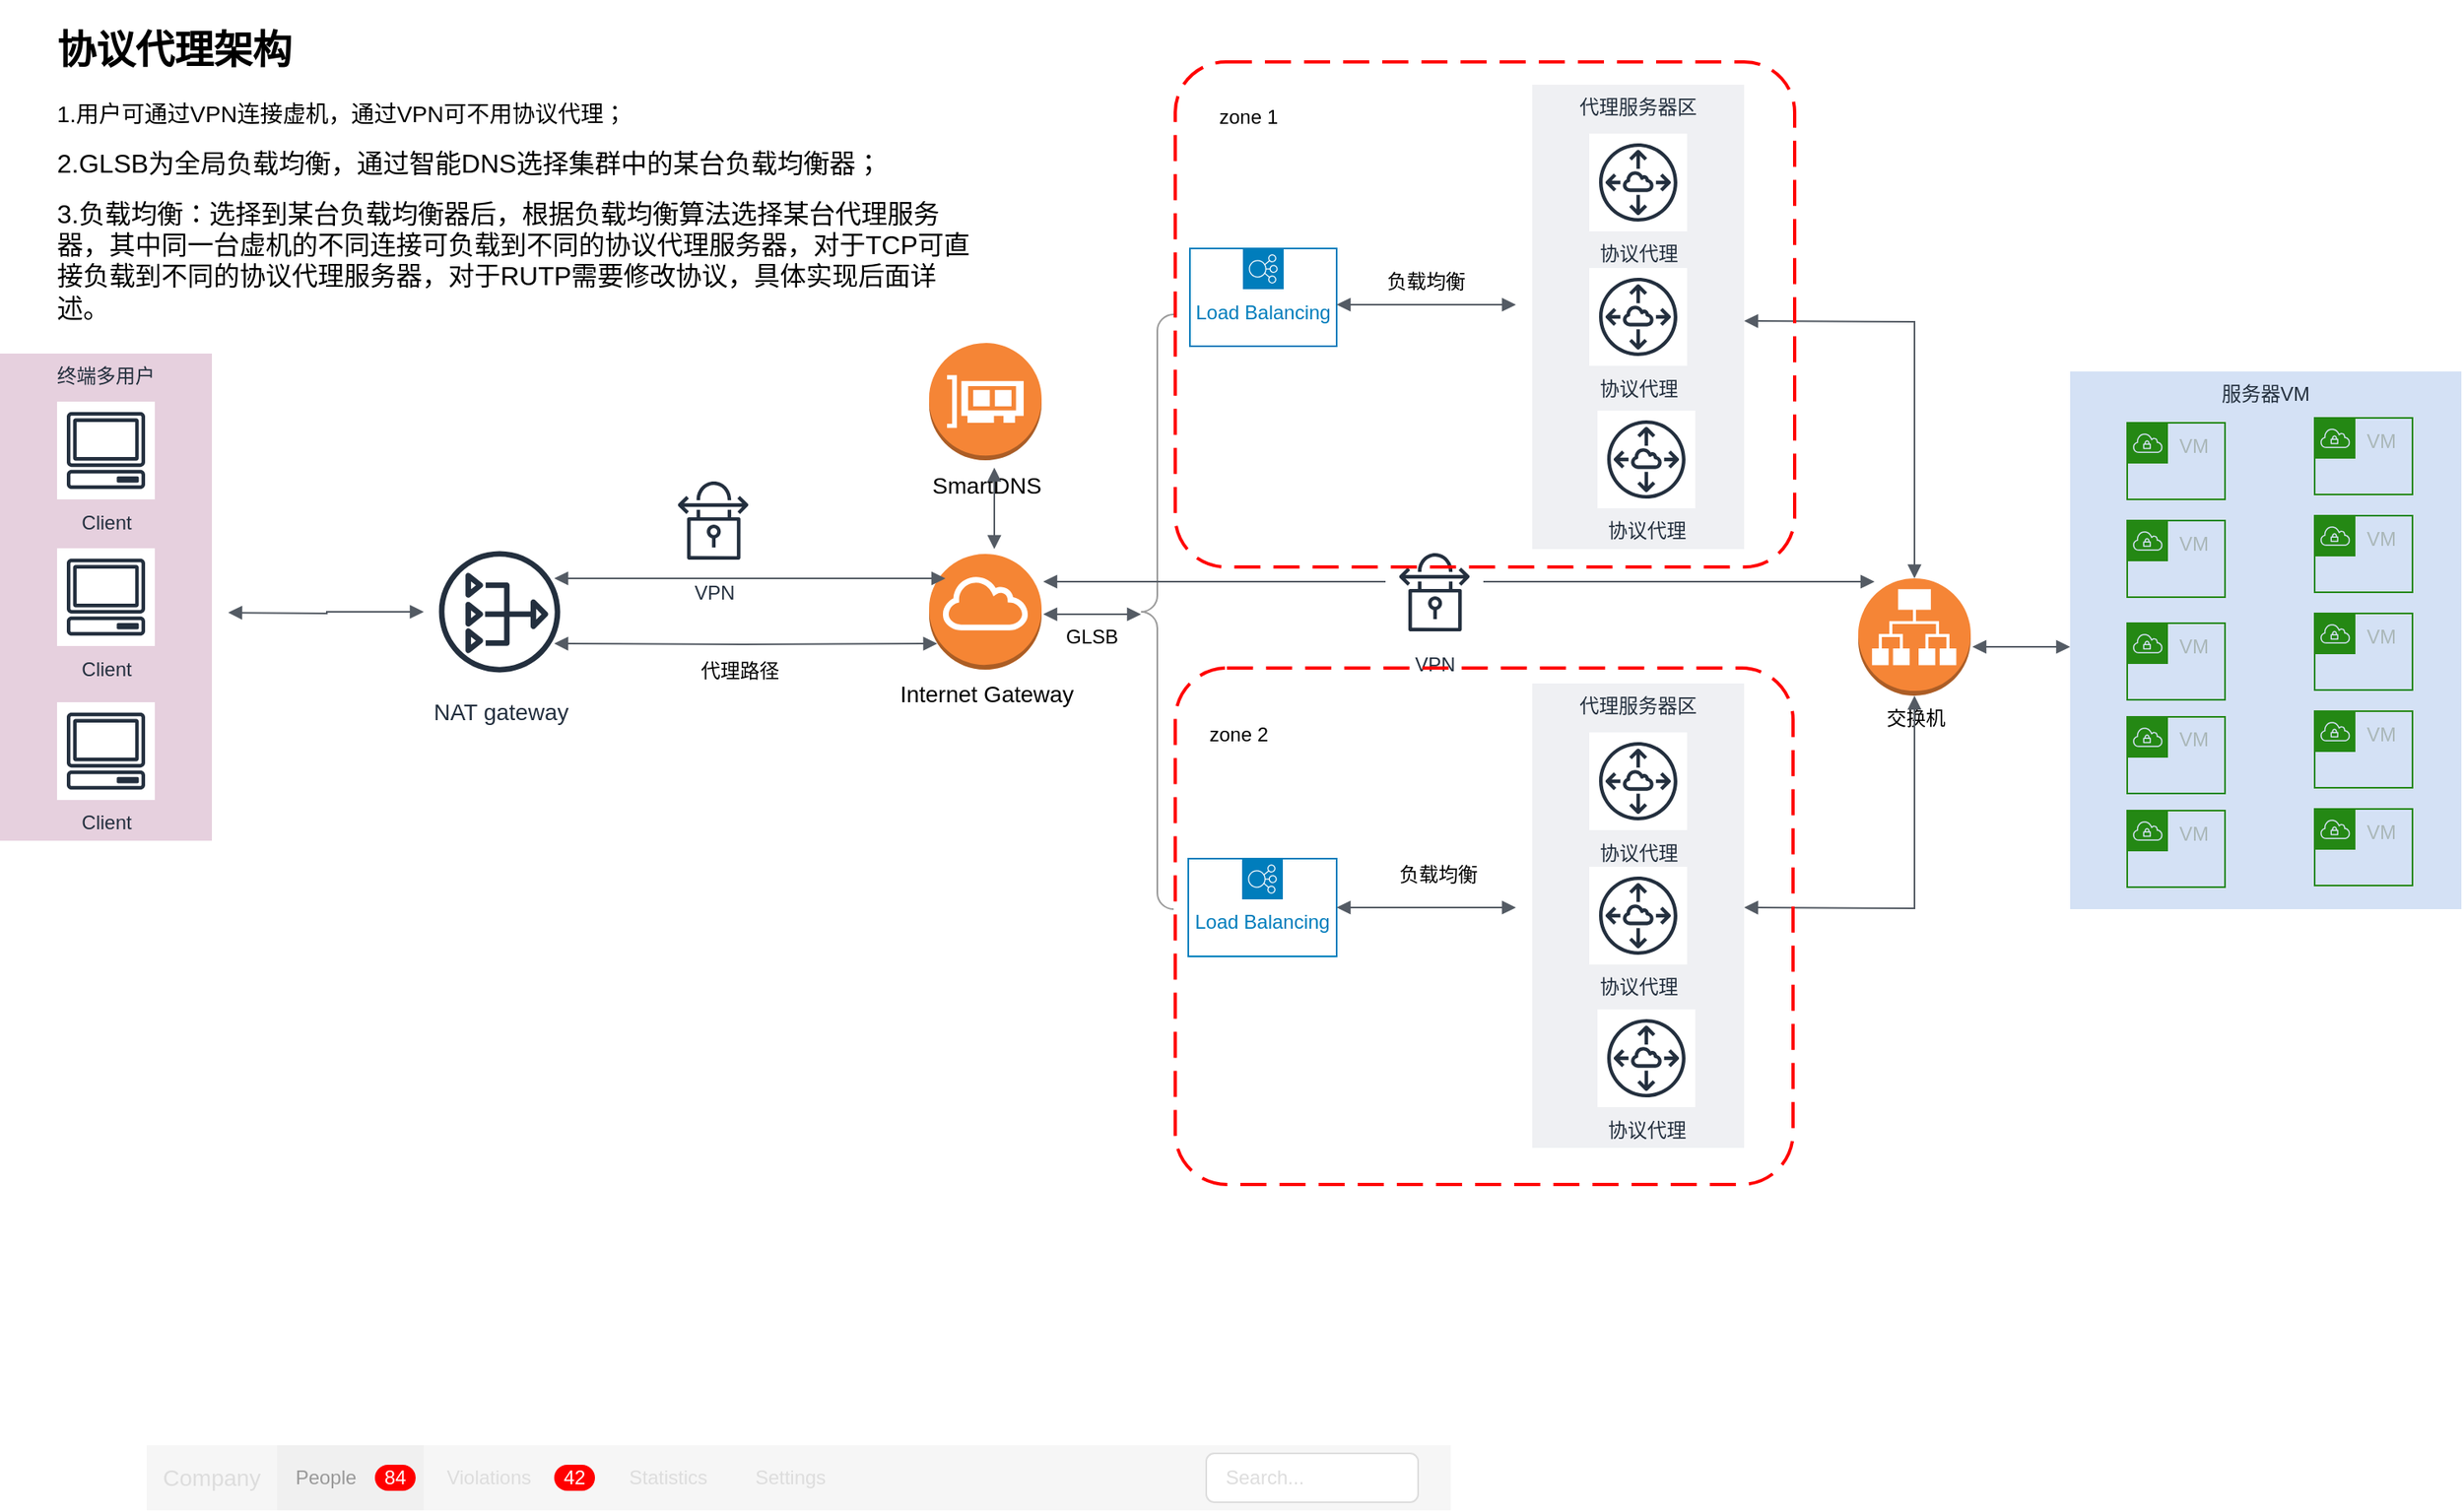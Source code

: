 <mxfile version="10.8.0" type="github"><diagram id="v2xah0UKLATBoCqVRAV9" name="Page-1"><mxGraphModel dx="2749" dy="900" grid="0" gridSize="10" guides="1" tooltips="1" connect="1" arrows="1" fold="1" page="1" pageScale="1" pageWidth="827" pageHeight="1169" math="0" shadow="0"><root><mxCell id="0"/><mxCell id="1" parent="0"/><mxCell id="vIUbXGy4DG-aW-9Jf2vl-86" value="服务器VM" style="fillColor=#D4E1F5;strokeColor=none;dashed=0;verticalAlign=top;fontStyle=0;fontColor=#232F3D;" vertex="1" parent="1"><mxGeometry x="1250" y="431" width="240" height="330" as="geometry"/></mxCell><mxCell id="vIUbXGy4DG-aW-9Jf2vl-73" value="终端多用户" style="fillColor=#E6D0DE;strokeColor=none;dashed=0;verticalAlign=top;fontStyle=0;fontColor=#232F3D;" vertex="1" parent="1"><mxGeometry x="-20" y="420" width="130" height="299" as="geometry"/></mxCell><mxCell id="vIUbXGy4DG-aW-9Jf2vl-11" value="Load Balancing" style="outlineConnect=0;gradientColor=none;html=1;whiteSpace=wrap;fontSize=12;fontStyle=0;shape=mxgraph.aws4.groupCenter;grIcon=mxgraph.aws4.group_elastic_load_balancing;grStroke=1;strokeColor=#007DBC;fillColor=none;verticalAlign=top;align=center;fontColor=#007DBC;dashed=0;spacingTop=25;" vertex="1" parent="1"><mxGeometry x="710" y="355.5" width="90" height="60" as="geometry"/></mxCell><mxCell id="vIUbXGy4DG-aW-9Jf2vl-12" value="Load Balancing" style="outlineConnect=0;gradientColor=none;html=1;whiteSpace=wrap;fontSize=12;fontStyle=0;shape=mxgraph.aws4.groupCenter;grIcon=mxgraph.aws4.group_elastic_load_balancing;grStroke=1;strokeColor=#007DBC;fillColor=none;verticalAlign=top;align=center;fontColor=#007DBC;dashed=0;spacingTop=25;" vertex="1" parent="1"><mxGeometry x="709" y="730" width="91" height="60" as="geometry"/></mxCell><mxCell id="vIUbXGy4DG-aW-9Jf2vl-26" value="" style="html=1;shadow=0;dashed=0;shape=mxgraph.bootstrap.rect;fillColor=#f6f6f6;strokeColor=none;whiteSpace=wrap;" vertex="1" parent="1"><mxGeometry x="70" y="1090" width="800" height="40" as="geometry"/></mxCell><mxCell id="vIUbXGy4DG-aW-9Jf2vl-27" value="Company" style="html=1;shadow=0;dashed=0;fillColor=none;strokeColor=none;shape=mxgraph.bootstrap.rect;fontColor=#dddddd;fontSize=14;whiteSpace=wrap;" vertex="1" parent="vIUbXGy4DG-aW-9Jf2vl-26"><mxGeometry width="80" height="40" as="geometry"/></mxCell><mxCell id="vIUbXGy4DG-aW-9Jf2vl-28" value="People" style="html=1;shadow=0;dashed=0;shape=mxgraph.bootstrap.rect;fillColor=#f0f0f0;strokeColor=none;fontColor=#999999;spacingRight=30;whiteSpace=wrap;" vertex="1" parent="vIUbXGy4DG-aW-9Jf2vl-26"><mxGeometry x="80" width="90" height="40" as="geometry"/></mxCell><mxCell id="vIUbXGy4DG-aW-9Jf2vl-29" value="84" style="html=1;shadow=0;dashed=0;shape=mxgraph.bootstrap.rrect;rSize=8;fillColor=#ff0000;strokeColor=none;fontColor=#ffffff;whiteSpace=wrap;" vertex="1" parent="vIUbXGy4DG-aW-9Jf2vl-28"><mxGeometry x="1" y="0.5" width="25" height="16" relative="1" as="geometry"><mxPoint x="-30" y="-8" as="offset"/></mxGeometry></mxCell><mxCell id="vIUbXGy4DG-aW-9Jf2vl-30" value="Violations" style="html=1;shadow=0;dashed=0;fillColor=none;strokeColor=none;shape=mxgraph.bootstrap.rect;fontColor=#dddddd;spacingRight=30;whiteSpace=wrap;" vertex="1" parent="vIUbXGy4DG-aW-9Jf2vl-26"><mxGeometry x="170" width="110" height="40" as="geometry"/></mxCell><mxCell id="vIUbXGy4DG-aW-9Jf2vl-31" value="42" style="html=1;shadow=0;dashed=0;shape=mxgraph.bootstrap.rrect;rSize=8;fillColor=#ff0000;strokeColor=none;fontColor=#ffffff;whiteSpace=wrap;" vertex="1" parent="vIUbXGy4DG-aW-9Jf2vl-30"><mxGeometry x="1" y="0.5" width="25" height="16" relative="1" as="geometry"><mxPoint x="-30" y="-8" as="offset"/></mxGeometry></mxCell><mxCell id="vIUbXGy4DG-aW-9Jf2vl-32" value="Statistics" style="html=1;shadow=0;dashed=0;fillColor=none;strokeColor=none;shape=mxgraph.bootstrap.rect;fontColor=#dddddd;whiteSpace=wrap;" vertex="1" parent="vIUbXGy4DG-aW-9Jf2vl-26"><mxGeometry x="280" width="80" height="40" as="geometry"/></mxCell><mxCell id="vIUbXGy4DG-aW-9Jf2vl-33" value="Settings" style="html=1;shadow=0;dashed=0;fillColor=none;strokeColor=none;shape=mxgraph.bootstrap.rect;fontColor=#dddddd;whiteSpace=wrap;" vertex="1" parent="vIUbXGy4DG-aW-9Jf2vl-26"><mxGeometry x="360" width="70" height="40" as="geometry"/></mxCell><mxCell id="vIUbXGy4DG-aW-9Jf2vl-34" value="Search..." style="html=1;shadow=0;dashed=0;shape=mxgraph.bootstrap.rrect;rSize=5;fillColor=#ffffff;strokeColor=#dddddd;fontColor=#dddddd;align=left;spacingLeft=10;whiteSpace=wrap;" vertex="1" parent="vIUbXGy4DG-aW-9Jf2vl-26"><mxGeometry x="650" y="5" width="130" height="30" as="geometry"/></mxCell><mxCell id="vIUbXGy4DG-aW-9Jf2vl-38" value="" style="labelPosition=right;align=left;strokeWidth=1;shape=mxgraph.mockup.markup.curlyBrace;html=1;shadow=0;dashed=0;strokeColor=#999999;direction=north;" vertex="1" parent="1"><mxGeometry x="680" y="396" width="20" height="365" as="geometry"/></mxCell><mxCell id="vIUbXGy4DG-aW-9Jf2vl-39" value="GLSB" style="text;html=1;strokeColor=none;fillColor=none;align=center;verticalAlign=middle;whiteSpace=wrap;rounded=0;" vertex="1" parent="1"><mxGeometry x="620" y="584" width="60" height="20" as="geometry"/></mxCell><mxCell id="vIUbXGy4DG-aW-9Jf2vl-42" value="&lt;font style=&quot;font-size: 14px&quot;&gt;Internet Gateway&lt;/font&gt;" style="outlineConnect=0;dashed=0;verticalLabelPosition=bottom;verticalAlign=top;align=center;html=1;shape=mxgraph.aws3.internet_gateway;fillColor=#F58534;gradientColor=none;" vertex="1" parent="1"><mxGeometry x="550" y="543" width="69" height="71" as="geometry"/></mxCell><mxCell id="vIUbXGy4DG-aW-9Jf2vl-45" value="Client" style="outlineConnect=0;fontColor=#232F3E;gradientColor=none;strokeColor=#232F3E;fillColor=#ffffff;dashed=0;verticalLabelPosition=bottom;verticalAlign=top;align=center;html=1;fontSize=12;fontStyle=0;aspect=fixed;shape=mxgraph.aws4.resourceIcon;resIcon=mxgraph.aws4.client;" vertex="1" parent="1"><mxGeometry x="15" y="449.5" width="60" height="60" as="geometry"/></mxCell><mxCell id="vIUbXGy4DG-aW-9Jf2vl-47" value="VPN&lt;br&gt;" style="outlineConnect=0;fontColor=#232F3E;gradientColor=none;strokeColor=#232F3E;fillColor=#ffffff;dashed=0;verticalLabelPosition=bottom;verticalAlign=top;align=center;html=1;fontSize=12;fontStyle=0;aspect=fixed;shape=mxgraph.aws4.resourceIcon;resIcon=mxgraph.aws4.vpn_connection;" vertex="1" parent="1"><mxGeometry x="387.5" y="492.5" width="60" height="60" as="geometry"/></mxCell><mxCell id="vIUbXGy4DG-aW-9Jf2vl-48" value="&lt;font style=&quot;font-size: 14px&quot;&gt;NAT gateway&lt;/font&gt;" style="outlineConnect=0;fontColor=#232F3E;gradientColor=none;strokeColor=#232F3E;fillColor=#ffffff;dashed=0;verticalLabelPosition=bottom;verticalAlign=top;align=center;html=1;fontSize=12;fontStyle=0;aspect=fixed;shape=mxgraph.aws4.resourceIcon;resIcon=mxgraph.aws4.nat_gateway;" vertex="1" parent="1"><mxGeometry x="240" y="532" width="93" height="93" as="geometry"/></mxCell><mxCell id="vIUbXGy4DG-aW-9Jf2vl-50" value="Client" style="outlineConnect=0;fontColor=#232F3E;gradientColor=none;strokeColor=#232F3E;fillColor=#ffffff;dashed=0;verticalLabelPosition=bottom;verticalAlign=top;align=center;html=1;fontSize=12;fontStyle=0;aspect=fixed;shape=mxgraph.aws4.resourceIcon;resIcon=mxgraph.aws4.client;" vertex="1" parent="1"><mxGeometry x="15" y="539.5" width="60" height="60" as="geometry"/></mxCell><mxCell id="vIUbXGy4DG-aW-9Jf2vl-51" value="Client" style="outlineConnect=0;fontColor=#232F3E;gradientColor=none;strokeColor=#232F3E;fillColor=#ffffff;dashed=0;verticalLabelPosition=bottom;verticalAlign=top;align=center;html=1;fontSize=12;fontStyle=0;aspect=fixed;shape=mxgraph.aws4.resourceIcon;resIcon=mxgraph.aws4.client;" vertex="1" parent="1"><mxGeometry x="15" y="634" width="60" height="60" as="geometry"/></mxCell><mxCell id="vIUbXGy4DG-aW-9Jf2vl-67" value="代理服务器区" style="fillColor=#EFF0F3;strokeColor=none;dashed=0;verticalAlign=top;fontStyle=0;fontColor=#232F3D;" vertex="1" parent="1"><mxGeometry x="920" y="622.5" width="130" height="285" as="geometry"/></mxCell><mxCell id="vIUbXGy4DG-aW-9Jf2vl-68" value="协议代理&lt;br&gt;" style="outlineConnect=0;fontColor=#232F3E;gradientColor=none;strokeColor=#232F3E;fillColor=#ffffff;dashed=0;verticalLabelPosition=bottom;verticalAlign=top;align=center;html=1;fontSize=12;fontStyle=0;aspect=fixed;shape=mxgraph.aws4.resourceIcon;resIcon=mxgraph.aws4.peering;" vertex="1" parent="1"><mxGeometry x="955" y="652.5" width="60" height="60" as="geometry"/></mxCell><mxCell id="vIUbXGy4DG-aW-9Jf2vl-69" value="协议代理&lt;br&gt;" style="outlineConnect=0;fontColor=#232F3E;gradientColor=none;strokeColor=#232F3E;fillColor=#ffffff;dashed=0;verticalLabelPosition=bottom;verticalAlign=top;align=center;html=1;fontSize=12;fontStyle=0;aspect=fixed;shape=mxgraph.aws4.resourceIcon;resIcon=mxgraph.aws4.peering;" vertex="1" parent="1"><mxGeometry x="960" y="822.5" width="60" height="60" as="geometry"/></mxCell><mxCell id="vIUbXGy4DG-aW-9Jf2vl-70" value="协议代理&lt;br&gt;" style="outlineConnect=0;fontColor=#232F3E;gradientColor=none;strokeColor=#232F3E;fillColor=#ffffff;dashed=0;verticalLabelPosition=bottom;verticalAlign=top;align=center;html=1;fontSize=12;fontStyle=0;aspect=fixed;shape=mxgraph.aws4.resourceIcon;resIcon=mxgraph.aws4.peering;" vertex="1" parent="1"><mxGeometry x="955" y="735" width="60" height="60" as="geometry"/></mxCell><mxCell id="vIUbXGy4DG-aW-9Jf2vl-72" value="" style="edgeStyle=orthogonalEdgeStyle;html=1;endArrow=block;elbow=vertical;startArrow=block;startFill=1;endFill=1;strokeColor=#545B64;rounded=0;" edge="1" parent="1"><mxGeometry width="100" relative="1" as="geometry"><mxPoint x="320" y="558" as="sourcePoint"/><mxPoint x="560" y="558" as="targetPoint"/></mxGeometry></mxCell><mxCell id="vIUbXGy4DG-aW-9Jf2vl-77" value="" style="edgeStyle=orthogonalEdgeStyle;html=1;endArrow=block;elbow=vertical;startArrow=block;startFill=1;endFill=1;strokeColor=#545B64;rounded=0;" edge="1" parent="1" target="vIUbXGy4DG-aW-9Jf2vl-48"><mxGeometry width="100" relative="1" as="geometry"><mxPoint x="120" y="579" as="sourcePoint"/><mxPoint x="130" y="570" as="targetPoint"/></mxGeometry></mxCell><mxCell id="vIUbXGy4DG-aW-9Jf2vl-78" value="" style="edgeStyle=orthogonalEdgeStyle;html=1;endArrow=block;elbow=vertical;startArrow=block;startFill=1;endFill=1;strokeColor=#545B64;rounded=0;entryX=0.072;entryY=0.775;entryDx=0;entryDy=0;entryPerimeter=0;" edge="1" parent="1" target="vIUbXGy4DG-aW-9Jf2vl-42"><mxGeometry width="100" relative="1" as="geometry"><mxPoint x="320" y="598" as="sourcePoint"/><mxPoint x="350" y="600" as="targetPoint"/></mxGeometry></mxCell><mxCell id="vIUbXGy4DG-aW-9Jf2vl-87" value="VM" style="points=[[0,0],[0.25,0],[0.5,0],[0.75,0],[1,0],[1,0.25],[1,0.5],[1,0.75],[1,1],[0.75,1],[0.5,1],[0.25,1],[0,1],[0,0.75],[0,0.5],[0,0.25]];outlineConnect=0;gradientColor=none;html=1;whiteSpace=wrap;fontSize=12;fontStyle=0;shape=mxgraph.aws4.group;grIcon=mxgraph.aws4.group_vpc;strokeColor=#248814;fillColor=none;verticalAlign=top;align=left;spacingLeft=30;fontColor=#AAB7B8;dashed=0;" vertex="1" parent="1"><mxGeometry x="1285" y="462.5" width="60" height="47" as="geometry"/></mxCell><mxCell id="vIUbXGy4DG-aW-9Jf2vl-88" value="VM" style="points=[[0,0],[0.25,0],[0.5,0],[0.75,0],[1,0],[1,0.25],[1,0.5],[1,0.75],[1,1],[0.75,1],[0.5,1],[0.25,1],[0,1],[0,0.75],[0,0.5],[0,0.25]];outlineConnect=0;gradientColor=none;html=1;whiteSpace=wrap;fontSize=12;fontStyle=0;shape=mxgraph.aws4.group;grIcon=mxgraph.aws4.group_vpc;strokeColor=#248814;fillColor=none;verticalAlign=top;align=left;spacingLeft=30;fontColor=#AAB7B8;dashed=0;" vertex="1" parent="1"><mxGeometry x="1285" y="522.5" width="60" height="47" as="geometry"/></mxCell><mxCell id="vIUbXGy4DG-aW-9Jf2vl-89" value="VM" style="points=[[0,0],[0.25,0],[0.5,0],[0.75,0],[1,0],[1,0.25],[1,0.5],[1,0.75],[1,1],[0.75,1],[0.5,1],[0.25,1],[0,1],[0,0.75],[0,0.5],[0,0.25]];outlineConnect=0;gradientColor=none;html=1;whiteSpace=wrap;fontSize=12;fontStyle=0;shape=mxgraph.aws4.group;grIcon=mxgraph.aws4.group_vpc;strokeColor=#248814;fillColor=none;verticalAlign=top;align=left;spacingLeft=30;fontColor=#AAB7B8;dashed=0;" vertex="1" parent="1"><mxGeometry x="1285" y="585.5" width="60" height="47" as="geometry"/></mxCell><mxCell id="vIUbXGy4DG-aW-9Jf2vl-90" value="VM" style="points=[[0,0],[0.25,0],[0.5,0],[0.75,0],[1,0],[1,0.25],[1,0.5],[1,0.75],[1,1],[0.75,1],[0.5,1],[0.25,1],[0,1],[0,0.75],[0,0.5],[0,0.25]];outlineConnect=0;gradientColor=none;html=1;whiteSpace=wrap;fontSize=12;fontStyle=0;shape=mxgraph.aws4.group;grIcon=mxgraph.aws4.group_vpc;strokeColor=#248814;fillColor=none;verticalAlign=top;align=left;spacingLeft=30;fontColor=#AAB7B8;dashed=0;" vertex="1" parent="1"><mxGeometry x="1285" y="643" width="60" height="47" as="geometry"/></mxCell><mxCell id="vIUbXGy4DG-aW-9Jf2vl-91" value="VM" style="points=[[0,0],[0.25,0],[0.5,0],[0.75,0],[1,0],[1,0.25],[1,0.5],[1,0.75],[1,1],[0.75,1],[0.5,1],[0.25,1],[0,1],[0,0.75],[0,0.5],[0,0.25]];outlineConnect=0;gradientColor=none;html=1;whiteSpace=wrap;fontSize=12;fontStyle=0;shape=mxgraph.aws4.group;grIcon=mxgraph.aws4.group_vpc;strokeColor=#248814;fillColor=none;verticalAlign=top;align=left;spacingLeft=30;fontColor=#AAB7B8;dashed=0;" vertex="1" parent="1"><mxGeometry x="1285" y="700.5" width="60" height="47" as="geometry"/></mxCell><mxCell id="vIUbXGy4DG-aW-9Jf2vl-98" value="代理服务器区" style="fillColor=#EFF0F3;strokeColor=none;dashed=0;verticalAlign=top;fontStyle=0;fontColor=#232F3D;" vertex="1" parent="1"><mxGeometry x="920" y="255" width="130" height="285" as="geometry"/></mxCell><mxCell id="vIUbXGy4DG-aW-9Jf2vl-99" value="协议代理&lt;br&gt;" style="outlineConnect=0;fontColor=#232F3E;gradientColor=none;strokeColor=#232F3E;fillColor=#ffffff;dashed=0;verticalLabelPosition=bottom;verticalAlign=top;align=center;html=1;fontSize=12;fontStyle=0;aspect=fixed;shape=mxgraph.aws4.resourceIcon;resIcon=mxgraph.aws4.peering;" vertex="1" parent="1"><mxGeometry x="955" y="285" width="60" height="60" as="geometry"/></mxCell><mxCell id="vIUbXGy4DG-aW-9Jf2vl-100" value="协议代理&lt;br&gt;" style="outlineConnect=0;fontColor=#232F3E;gradientColor=none;strokeColor=#232F3E;fillColor=#ffffff;dashed=0;verticalLabelPosition=bottom;verticalAlign=top;align=center;html=1;fontSize=12;fontStyle=0;aspect=fixed;shape=mxgraph.aws4.resourceIcon;resIcon=mxgraph.aws4.peering;" vertex="1" parent="1"><mxGeometry x="960" y="455" width="60" height="60" as="geometry"/></mxCell><mxCell id="vIUbXGy4DG-aW-9Jf2vl-101" value="协议代理&lt;br&gt;" style="outlineConnect=0;fontColor=#232F3E;gradientColor=none;strokeColor=#232F3E;fillColor=#ffffff;dashed=0;verticalLabelPosition=bottom;verticalAlign=top;align=center;html=1;fontSize=12;fontStyle=0;aspect=fixed;shape=mxgraph.aws4.resourceIcon;resIcon=mxgraph.aws4.peering;" vertex="1" parent="1"><mxGeometry x="955" y="367.5" width="60" height="60" as="geometry"/></mxCell><mxCell id="vIUbXGy4DG-aW-9Jf2vl-102" value="交换机" style="outlineConnect=0;dashed=0;verticalLabelPosition=bottom;verticalAlign=top;align=center;html=1;shape=mxgraph.aws3.application_load_balancer;fillColor=#F58536;gradientColor=none;" vertex="1" parent="1"><mxGeometry x="1120" y="558" width="69" height="72" as="geometry"/></mxCell><mxCell id="vIUbXGy4DG-aW-9Jf2vl-104" value="VM" style="points=[[0,0],[0.25,0],[0.5,0],[0.75,0],[1,0],[1,0.25],[1,0.5],[1,0.75],[1,1],[0.75,1],[0.5,1],[0.25,1],[0,1],[0,0.75],[0,0.5],[0,0.25]];outlineConnect=0;gradientColor=none;html=1;whiteSpace=wrap;fontSize=12;fontStyle=0;shape=mxgraph.aws4.group;grIcon=mxgraph.aws4.group_vpc;strokeColor=#248814;fillColor=none;verticalAlign=top;align=left;spacingLeft=30;fontColor=#AAB7B8;dashed=0;" vertex="1" parent="1"><mxGeometry x="1400" y="459.5" width="60" height="47" as="geometry"/></mxCell><mxCell id="vIUbXGy4DG-aW-9Jf2vl-105" value="VM" style="points=[[0,0],[0.25,0],[0.5,0],[0.75,0],[1,0],[1,0.25],[1,0.5],[1,0.75],[1,1],[0.75,1],[0.5,1],[0.25,1],[0,1],[0,0.75],[0,0.5],[0,0.25]];outlineConnect=0;gradientColor=none;html=1;whiteSpace=wrap;fontSize=12;fontStyle=0;shape=mxgraph.aws4.group;grIcon=mxgraph.aws4.group_vpc;strokeColor=#248814;fillColor=none;verticalAlign=top;align=left;spacingLeft=30;fontColor=#AAB7B8;dashed=0;" vertex="1" parent="1"><mxGeometry x="1400" y="519.5" width="60" height="47" as="geometry"/></mxCell><mxCell id="vIUbXGy4DG-aW-9Jf2vl-106" value="VM" style="points=[[0,0],[0.25,0],[0.5,0],[0.75,0],[1,0],[1,0.25],[1,0.5],[1,0.75],[1,1],[0.75,1],[0.5,1],[0.25,1],[0,1],[0,0.75],[0,0.5],[0,0.25]];outlineConnect=0;gradientColor=none;html=1;whiteSpace=wrap;fontSize=12;fontStyle=0;shape=mxgraph.aws4.group;grIcon=mxgraph.aws4.group_vpc;strokeColor=#248814;fillColor=none;verticalAlign=top;align=left;spacingLeft=30;fontColor=#AAB7B8;dashed=0;" vertex="1" parent="1"><mxGeometry x="1400" y="579.5" width="60" height="47" as="geometry"/></mxCell><mxCell id="vIUbXGy4DG-aW-9Jf2vl-107" value="VM" style="points=[[0,0],[0.25,0],[0.5,0],[0.75,0],[1,0],[1,0.25],[1,0.5],[1,0.75],[1,1],[0.75,1],[0.5,1],[0.25,1],[0,1],[0,0.75],[0,0.5],[0,0.25]];outlineConnect=0;gradientColor=none;html=1;whiteSpace=wrap;fontSize=12;fontStyle=0;shape=mxgraph.aws4.group;grIcon=mxgraph.aws4.group_vpc;strokeColor=#248814;fillColor=none;verticalAlign=top;align=left;spacingLeft=30;fontColor=#AAB7B8;dashed=0;" vertex="1" parent="1"><mxGeometry x="1400" y="639.5" width="60" height="47" as="geometry"/></mxCell><mxCell id="vIUbXGy4DG-aW-9Jf2vl-108" value="VM" style="points=[[0,0],[0.25,0],[0.5,0],[0.75,0],[1,0],[1,0.25],[1,0.5],[1,0.75],[1,1],[0.75,1],[0.5,1],[0.25,1],[0,1],[0,0.75],[0,0.5],[0,0.25]];outlineConnect=0;gradientColor=none;html=1;whiteSpace=wrap;fontSize=12;fontStyle=0;shape=mxgraph.aws4.group;grIcon=mxgraph.aws4.group_vpc;strokeColor=#248814;fillColor=none;verticalAlign=top;align=left;spacingLeft=30;fontColor=#AAB7B8;dashed=0;" vertex="1" parent="1"><mxGeometry x="1400" y="699.5" width="60" height="47" as="geometry"/></mxCell><mxCell id="vIUbXGy4DG-aW-9Jf2vl-112" value="" style="edgeStyle=orthogonalEdgeStyle;html=1;endArrow=block;elbow=vertical;startArrow=block;startFill=1;endFill=1;strokeColor=#545B64;rounded=0;" edge="1" parent="1"><mxGeometry width="100" relative="1" as="geometry"><mxPoint x="620" y="560" as="sourcePoint"/><mxPoint x="1130" y="560" as="targetPoint"/></mxGeometry></mxCell><mxCell id="vIUbXGy4DG-aW-9Jf2vl-113" value="VPN&lt;br&gt;" style="outlineConnect=0;fontColor=#232F3E;gradientColor=none;strokeColor=#232F3E;fillColor=#ffffff;dashed=0;verticalLabelPosition=bottom;verticalAlign=top;align=center;html=1;fontSize=12;fontStyle=0;aspect=fixed;shape=mxgraph.aws4.resourceIcon;resIcon=mxgraph.aws4.vpn_connection;" vertex="1" parent="1"><mxGeometry x="830" y="536.5" width="60" height="60" as="geometry"/></mxCell><mxCell id="vIUbXGy4DG-aW-9Jf2vl-117" value="" style="edgeStyle=orthogonalEdgeStyle;html=1;endArrow=block;elbow=vertical;startArrow=block;startFill=1;endFill=1;strokeColor=#545B64;rounded=0;" edge="1" parent="1"><mxGeometry width="100" relative="1" as="geometry"><mxPoint x="1190" y="600" as="sourcePoint"/><mxPoint x="1250" y="600" as="targetPoint"/></mxGeometry></mxCell><mxCell id="vIUbXGy4DG-aW-9Jf2vl-119" value="" style="edgeStyle=orthogonalEdgeStyle;html=1;endArrow=block;elbow=vertical;startArrow=block;startFill=1;endFill=1;strokeColor=#545B64;rounded=0;" edge="1" parent="1"><mxGeometry width="100" relative="1" as="geometry"><mxPoint x="620" y="580" as="sourcePoint"/><mxPoint x="680" y="580" as="targetPoint"/></mxGeometry></mxCell><mxCell id="vIUbXGy4DG-aW-9Jf2vl-121" value="" style="edgeStyle=orthogonalEdgeStyle;html=1;endArrow=block;elbow=vertical;startArrow=block;startFill=1;endFill=1;strokeColor=#545B64;rounded=0;entryX=0.5;entryY=0;entryDx=0;entryDy=0;entryPerimeter=0;" edge="1" parent="1" target="vIUbXGy4DG-aW-9Jf2vl-102"><mxGeometry width="100" relative="1" as="geometry"><mxPoint x="1050" y="400" as="sourcePoint"/><mxPoint x="1150" y="400" as="targetPoint"/></mxGeometry></mxCell><mxCell id="vIUbXGy4DG-aW-9Jf2vl-122" value="" style="edgeStyle=orthogonalEdgeStyle;html=1;endArrow=block;elbow=vertical;startArrow=block;startFill=1;endFill=1;strokeColor=#545B64;rounded=0;entryX=0.5;entryY=1;entryDx=0;entryDy=0;entryPerimeter=0;" edge="1" parent="1" target="vIUbXGy4DG-aW-9Jf2vl-102"><mxGeometry width="100" relative="1" as="geometry"><mxPoint x="1050" y="760" as="sourcePoint"/><mxPoint x="1150" y="760" as="targetPoint"/></mxGeometry></mxCell><mxCell id="vIUbXGy4DG-aW-9Jf2vl-123" value="" style="edgeStyle=orthogonalEdgeStyle;html=1;endArrow=block;elbow=vertical;startArrow=block;startFill=1;endFill=1;strokeColor=#545B64;rounded=0;" edge="1" parent="1"><mxGeometry width="100" relative="1" as="geometry"><mxPoint x="800" y="390" as="sourcePoint"/><mxPoint x="910" y="390" as="targetPoint"/></mxGeometry></mxCell><mxCell id="vIUbXGy4DG-aW-9Jf2vl-124" value="" style="edgeStyle=orthogonalEdgeStyle;html=1;endArrow=block;elbow=vertical;startArrow=block;startFill=1;endFill=1;strokeColor=#545B64;rounded=0;" edge="1" parent="1"><mxGeometry width="100" relative="1" as="geometry"><mxPoint x="800" y="760" as="sourcePoint"/><mxPoint x="910" y="760" as="targetPoint"/></mxGeometry></mxCell><mxCell id="vIUbXGy4DG-aW-9Jf2vl-125" value="&lt;font style=&quot;font-size: 14px&quot;&gt;SmartDNS&lt;/font&gt;" style="outlineConnect=0;dashed=0;verticalLabelPosition=bottom;verticalAlign=top;align=center;html=1;shape=mxgraph.aws3.elastic_network_interface;fillColor=#F58536;gradientColor=none;" vertex="1" parent="1"><mxGeometry x="550" y="413.5" width="69" height="72" as="geometry"/></mxCell><mxCell id="vIUbXGy4DG-aW-9Jf2vl-128" value="" style="edgeStyle=orthogonalEdgeStyle;html=1;endArrow=block;elbow=vertical;startArrow=block;startFill=1;endFill=1;strokeColor=#545B64;rounded=0;" edge="1" parent="1"><mxGeometry width="100" relative="1" as="geometry"><mxPoint x="590" y="540" as="sourcePoint"/><mxPoint x="590" y="490" as="targetPoint"/></mxGeometry></mxCell><mxCell id="vIUbXGy4DG-aW-9Jf2vl-129" value="代理路径" style="text;html=1;strokeColor=none;fillColor=none;align=center;verticalAlign=middle;whiteSpace=wrap;rounded=0;" vertex="1" parent="1"><mxGeometry x="398" y="605" width="72" height="20" as="geometry"/></mxCell><mxCell id="vIUbXGy4DG-aW-9Jf2vl-131" value="" style="rounded=1;arcSize=10;dashed=1;strokeColor=#ff0000;fillColor=none;gradientColor=none;dashPattern=8 4;strokeWidth=2;" vertex="1" parent="1"><mxGeometry x="701" y="241" width="380" height="310" as="geometry"/></mxCell><mxCell id="vIUbXGy4DG-aW-9Jf2vl-132" value="" style="rounded=1;arcSize=10;dashed=1;strokeColor=#ff0000;fillColor=none;gradientColor=none;dashPattern=8 4;strokeWidth=2;" vertex="1" parent="1"><mxGeometry x="701" y="613" width="379" height="317" as="geometry"/></mxCell><mxCell id="vIUbXGy4DG-aW-9Jf2vl-134" value="负载均衡" style="text;html=1;strokeColor=none;fillColor=none;align=center;verticalAlign=middle;whiteSpace=wrap;rounded=0;" vertex="1" parent="1"><mxGeometry x="830" y="366" width="50" height="20" as="geometry"/></mxCell><mxCell id="vIUbXGy4DG-aW-9Jf2vl-135" value="负载均衡" style="text;html=1;strokeColor=none;fillColor=none;align=center;verticalAlign=middle;whiteSpace=wrap;rounded=0;" vertex="1" parent="1"><mxGeometry x="835" y="730" width="55" height="20" as="geometry"/></mxCell><mxCell id="vIUbXGy4DG-aW-9Jf2vl-136" value="&lt;h1&gt;协议代理架构&lt;/h1&gt;&lt;p&gt;&lt;font style=&quot;font-size: 14px&quot;&gt;1.用户可通过VPN连接虚机，通过VPN可不用协议代理；&lt;/font&gt;&lt;/p&gt;&lt;p&gt;&lt;font size=&quot;3&quot;&gt;2.GLSB为全局负载均衡，通过智能DNS选择集群中的某台负载均衡器；&lt;/font&gt;&lt;/p&gt;&lt;p&gt;&lt;font size=&quot;3&quot;&gt;3.负载均衡：选择到某台负载均衡器后，根据负载均衡算法选择某台代理服务器，其中同一台虚机的不同连接可负载到不同的协议代理服务器，对于TCP可直接负载到不同的协议代理服务器，对于RUTP需要修改协议，具体实现后面详述。&lt;/font&gt;&lt;/p&gt;" style="text;html=1;strokeColor=none;fillColor=none;spacing=5;spacingTop=-20;whiteSpace=wrap;overflow=hidden;rounded=0;" vertex="1" parent="1"><mxGeometry x="10" y="213.5" width="570" height="200" as="geometry"/></mxCell><mxCell id="vIUbXGy4DG-aW-9Jf2vl-140" value="zone 1" style="text;html=1;strokeColor=none;fillColor=none;align=center;verticalAlign=middle;whiteSpace=wrap;rounded=0;" vertex="1" parent="1"><mxGeometry x="726" y="265" width="40" height="20" as="geometry"/></mxCell><mxCell id="vIUbXGy4DG-aW-9Jf2vl-141" value="zone 2" style="text;html=1;strokeColor=none;fillColor=none;align=center;verticalAlign=middle;whiteSpace=wrap;rounded=0;" vertex="1" parent="1"><mxGeometry x="720" y="644" width="40" height="20" as="geometry"/></mxCell></root></mxGraphModel></diagram></mxfile>